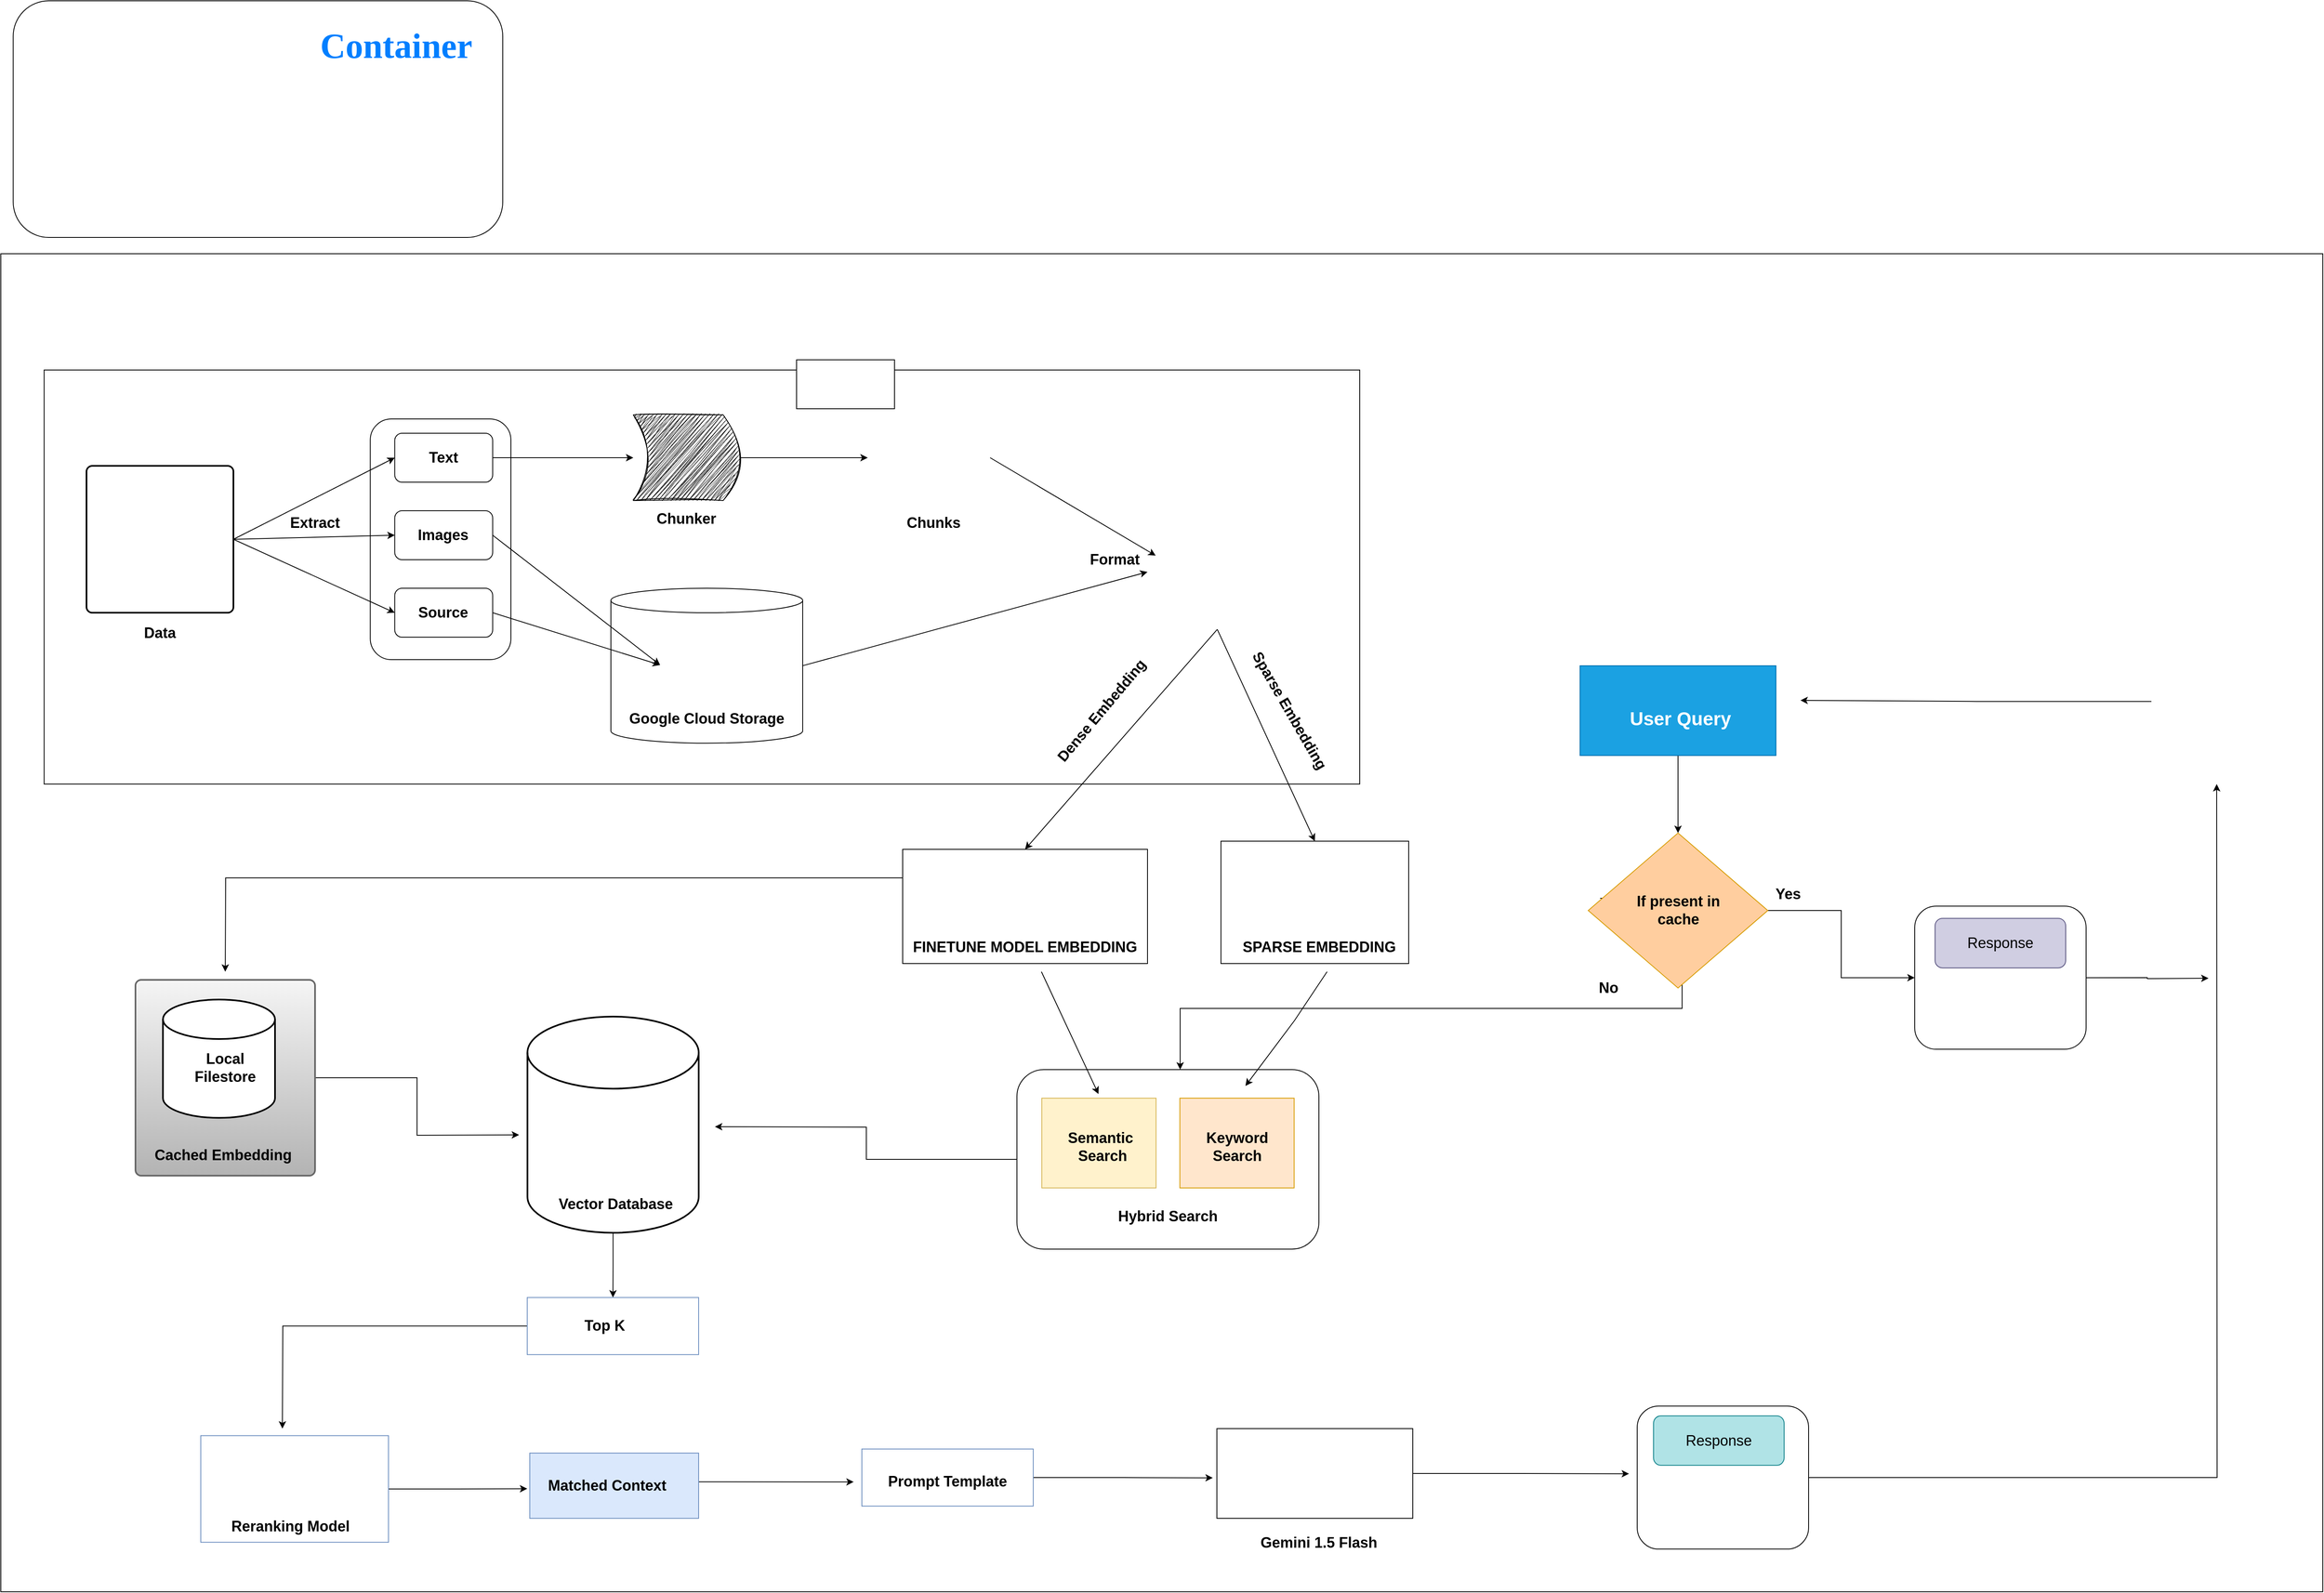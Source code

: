 <mxfile version="26.0.4" pages="2">
  <diagram name="Page-1" id="94m5tqG2OAG6B3d5wWkC">
    <mxGraphModel dx="5200" dy="3197" grid="1" gridSize="10" guides="1" tooltips="1" connect="1" arrows="1" fold="1" page="1" pageScale="1" pageWidth="850" pageHeight="1100" background="none" math="0" shadow="0">
      <root>
        <mxCell id="0" />
        <mxCell id="1" parent="0" />
        <mxCell id="Zmi85nmRGwZotqAH-QY_-86" style="edgeStyle=none;rounded=0;orthogonalLoop=1;jettySize=auto;html=1;exitX=1;exitY=0.5;exitDx=0;exitDy=0;entryX=0;entryY=0.5;entryDx=0;entryDy=0;" parent="1" source="Zmi85nmRGwZotqAH-QY_-9" target="Zmi85nmRGwZotqAH-QY_-79" edge="1">
          <mxGeometry relative="1" as="geometry" />
        </mxCell>
        <mxCell id="Zmi85nmRGwZotqAH-QY_-87" style="edgeStyle=none;rounded=0;orthogonalLoop=1;jettySize=auto;html=1;exitX=1;exitY=0.5;exitDx=0;exitDy=0;entryX=0;entryY=0.5;entryDx=0;entryDy=0;" parent="1" source="Zmi85nmRGwZotqAH-QY_-9" target="Zmi85nmRGwZotqAH-QY_-80" edge="1">
          <mxGeometry relative="1" as="geometry" />
        </mxCell>
        <mxCell id="Zmi85nmRGwZotqAH-QY_-88" style="edgeStyle=none;rounded=0;orthogonalLoop=1;jettySize=auto;html=1;exitX=1;exitY=0.5;exitDx=0;exitDy=0;entryX=0;entryY=0.5;entryDx=0;entryDy=0;" parent="1" source="Zmi85nmRGwZotqAH-QY_-9" target="Zmi85nmRGwZotqAH-QY_-81" edge="1">
          <mxGeometry relative="1" as="geometry" />
        </mxCell>
        <UserObject label="" id="Zmi85nmRGwZotqAH-QY_-9">
          <mxCell style="rounded=1;whiteSpace=wrap;html=1;absoluteArcSize=1;arcSize=14;strokeWidth=2;fillColor=none;" parent="1" vertex="1">
            <mxGeometry x="-810" y="-370" width="180" height="180" as="geometry" />
          </mxCell>
        </UserObject>
        <mxCell id="Zmi85nmRGwZotqAH-QY_-11" value="" style="shape=image;verticalLabelPosition=bottom;labelBackgroundColor=default;verticalAlign=top;aspect=fixed;imageAspect=0;image=https://i.gzn.jp/img/2021/01/23/pdf-history/00.png;direction=east;clipPath=inset(0.3% 29% 4.44% 27.33%);" parent="1" vertex="1">
          <mxGeometry x="-799.73" y="-360" width="65.093" height="80" as="geometry" />
        </mxCell>
        <mxCell id="Zmi85nmRGwZotqAH-QY_-12" value="" style="shape=image;verticalLabelPosition=bottom;labelBackgroundColor=default;verticalAlign=top;aspect=fixed;imageAspect=0;image=https://www.netconfig.co.za/wp-content/uploads/2022/09/Microsoft-Word-Logo-1024x576.png;clipPath=inset(0% 19.67% 2.07% 18.33%);" parent="1" vertex="1">
          <mxGeometry x="-716.35" y="-350" width="78.67" height="70" as="geometry" />
        </mxCell>
        <mxCell id="Zmi85nmRGwZotqAH-QY_-13" value="" style="shape=image;verticalLabelPosition=bottom;labelBackgroundColor=default;verticalAlign=top;aspect=fixed;imageAspect=0;image=https://www.xelplus.com/wp-content/uploads/2022/10/Excel_Logo-450x418.png;" parent="1" vertex="1">
          <mxGeometry x="-770.01" y="-270" width="75.36" height="70" as="geometry" />
        </mxCell>
        <mxCell id="Zmi85nmRGwZotqAH-QY_-16" value="" style="shape=image;verticalLabelPosition=bottom;labelBackgroundColor=default;verticalAlign=top;aspect=fixed;imageAspect=0;image=https://ai-infrastructure.org/wp-content/uploads/2023/08/LlamaIndex-Logo.png;clipPath=inset(16.98% 12.33% 21.7% 10.33%);" parent="1" vertex="1">
          <mxGeometry x="-862.76" y="-600" width="285.53" height="80" as="geometry" />
        </mxCell>
        <mxCell id="Zmi85nmRGwZotqAH-QY_-19" value="&lt;b&gt;Data&lt;/b&gt;" style="text;html=1;align=center;verticalAlign=middle;whiteSpace=wrap;rounded=0;fontSize=18;" parent="1" vertex="1">
          <mxGeometry x="-750" y="-180" width="60" height="30" as="geometry" />
        </mxCell>
        <mxCell id="IZF_p4zA4sog5AcE_VsN-64" style="edgeStyle=orthogonalEdgeStyle;rounded=0;orthogonalLoop=1;jettySize=auto;html=1;exitX=1;exitY=0.5;exitDx=0;exitDy=0;" edge="1" parent="1" source="Zmi85nmRGwZotqAH-QY_-20">
          <mxGeometry relative="1" as="geometry">
            <mxPoint x="-280" y="450" as="targetPoint" />
          </mxGeometry>
        </mxCell>
        <mxCell id="Zmi85nmRGwZotqAH-QY_-20" value="" style="rounded=1;whiteSpace=wrap;html=1;absoluteArcSize=1;arcSize=14;strokeWidth=2;fillColor=#f5f5f5;strokeColor=#666666;gradientColor=#b3b3b3;" parent="1" vertex="1">
          <mxGeometry x="-750" y="260" width="220" height="240" as="geometry" />
        </mxCell>
        <mxCell id="Zmi85nmRGwZotqAH-QY_-21" value="" style="strokeWidth=2;html=1;shape=mxgraph.flowchart.database;whiteSpace=wrap;" parent="1" vertex="1">
          <mxGeometry x="-716.35" y="284.16" width="137.32" height="145" as="geometry" />
        </mxCell>
        <mxCell id="Zmi85nmRGwZotqAH-QY_-22" value="&lt;b&gt;Local&lt;/b&gt;&lt;div&gt;&lt;b&gt;Filestore&lt;/b&gt;&lt;/div&gt;" style="text;html=1;align=center;verticalAlign=middle;whiteSpace=wrap;rounded=0;fontSize=18;" parent="1" vertex="1">
          <mxGeometry x="-670" y="352.5" width="60" height="30" as="geometry" />
        </mxCell>
        <mxCell id="Zmi85nmRGwZotqAH-QY_-24" value="&lt;b&gt;Cached Embedding&lt;/b&gt;" style="text;html=1;align=center;verticalAlign=middle;whiteSpace=wrap;rounded=0;fontSize=18;" parent="1" vertex="1">
          <mxGeometry x="-734.64" y="460" width="184.65" height="30" as="geometry" />
        </mxCell>
        <mxCell id="IZF_p4zA4sog5AcE_VsN-65" style="edgeStyle=orthogonalEdgeStyle;rounded=0;orthogonalLoop=1;jettySize=auto;html=1;exitX=0.5;exitY=1;exitDx=0;exitDy=0;exitPerimeter=0;" edge="1" parent="1" source="Zmi85nmRGwZotqAH-QY_-26" target="IZF_p4zA4sog5AcE_VsN-12">
          <mxGeometry relative="1" as="geometry" />
        </mxCell>
        <mxCell id="Zmi85nmRGwZotqAH-QY_-26" value="" style="strokeWidth=2;html=1;shape=mxgraph.flowchart.database;whiteSpace=wrap;" parent="1" vertex="1">
          <mxGeometry x="-269.74" y="305" width="209.82" height="265" as="geometry" />
        </mxCell>
        <mxCell id="Zmi85nmRGwZotqAH-QY_-28" value="" style="shape=image;verticalLabelPosition=bottom;labelBackgroundColor=default;verticalAlign=top;aspect=fixed;imageAspect=0;image=https://assets-global.website-files.com/5e46e7043e3aadf6a3f88577/657b6e5c2b6e31ce476da28e_qdrant.png;" parent="1" vertex="1">
          <mxGeometry x="-246.62" y="425" width="163.24" height="55" as="geometry" />
        </mxCell>
        <mxCell id="IZF_p4zA4sog5AcE_VsN-71" style="edgeStyle=orthogonalEdgeStyle;rounded=0;orthogonalLoop=1;jettySize=auto;html=1;exitX=1;exitY=0.5;exitDx=0;exitDy=0;" edge="1" parent="1" source="Zmi85nmRGwZotqAH-QY_-29">
          <mxGeometry relative="1" as="geometry">
            <mxPoint x="130" y="875.333" as="targetPoint" />
            <Array as="points">
              <mxPoint x="-60" y="875" />
            </Array>
          </mxGeometry>
        </mxCell>
        <mxCell id="Zmi85nmRGwZotqAH-QY_-29" value="" style="rounded=0;whiteSpace=wrap;html=1;fillColor=#dae8fc;strokeColor=#6c8ebf;" parent="1" vertex="1">
          <mxGeometry x="-266.9" y="840" width="206.9" height="80" as="geometry" />
        </mxCell>
        <mxCell id="Zmi85nmRGwZotqAH-QY_-31" value="&lt;b&gt;Matched Context&lt;/b&gt;" style="text;html=1;align=center;verticalAlign=middle;whiteSpace=wrap;rounded=0;fontSize=18;" parent="1" vertex="1">
          <mxGeometry x="-266.9" y="860" width="189.65" height="40" as="geometry" />
        </mxCell>
        <mxCell id="IZF_p4zA4sog5AcE_VsN-69" style="edgeStyle=orthogonalEdgeStyle;rounded=0;orthogonalLoop=1;jettySize=auto;html=1;exitX=1;exitY=0.5;exitDx=0;exitDy=0;" edge="1" parent="1" source="Zmi85nmRGwZotqAH-QY_-33">
          <mxGeometry relative="1" as="geometry">
            <mxPoint x="1080" y="865.333" as="targetPoint" />
          </mxGeometry>
        </mxCell>
        <mxCell id="Zmi85nmRGwZotqAH-QY_-33" value="" style="rounded=0;whiteSpace=wrap;html=1;fillColor=default;" parent="1" vertex="1">
          <mxGeometry x="575" y="810" width="240" height="110" as="geometry" />
        </mxCell>
        <mxCell id="Zmi85nmRGwZotqAH-QY_-40" value="" style="shape=image;verticalLabelPosition=bottom;labelBackgroundColor=default;verticalAlign=top;aspect=fixed;imageAspect=0;image=https://i.gadgets360cdn.com/large/gemini_ai_1708963468866.jpg;clipPath=inset(32% 27% 35.5% 27.33%);" parent="1" vertex="1">
          <mxGeometry x="601.58" y="820.67" width="186.85" height="88.65" as="geometry" />
        </mxCell>
        <mxCell id="Zmi85nmRGwZotqAH-QY_-41" value="&lt;b&gt;Gemini 1.5 Flash&lt;/b&gt;" style="text;html=1;align=center;verticalAlign=middle;whiteSpace=wrap;rounded=0;fontSize=18;" parent="1" vertex="1">
          <mxGeometry x="605.17" y="930" width="189.65" height="40" as="geometry" />
        </mxCell>
        <mxCell id="Zmi85nmRGwZotqAH-QY_-45" value="" style="rounded=0;whiteSpace=wrap;html=1;fillColor=#ffe6cc;strokeColor=#d79b00;" parent="1" vertex="1">
          <mxGeometry x="529.65" y="405" width="140" height="110" as="geometry" />
        </mxCell>
        <mxCell id="Zmi85nmRGwZotqAH-QY_-46" value="" style="rounded=0;whiteSpace=wrap;html=1;fillColor=#fff2cc;strokeColor=#d6b656;" parent="1" vertex="1">
          <mxGeometry x="360.48" y="405" width="140" height="110" as="geometry" />
        </mxCell>
        <mxCell id="Zmi85nmRGwZotqAH-QY_-48" value="&lt;b&gt;Keyword&lt;/b&gt;&lt;div&gt;&lt;b&gt;Search&lt;/b&gt;&lt;/div&gt;" style="text;html=1;align=center;verticalAlign=middle;whiteSpace=wrap;rounded=0;fontSize=18;" parent="1" vertex="1">
          <mxGeometry x="570" y="450" width="60" height="30" as="geometry" />
        </mxCell>
        <mxCell id="Zmi85nmRGwZotqAH-QY_-50" value="&lt;b&gt;Semantic&amp;nbsp;&lt;/b&gt;&lt;div&gt;&lt;b&gt;Search&lt;/b&gt;&lt;/div&gt;" style="text;html=1;align=center;verticalAlign=middle;whiteSpace=wrap;rounded=0;fontSize=18;" parent="1" vertex="1">
          <mxGeometry x="404.83" y="450" width="60" height="30" as="geometry" />
        </mxCell>
        <mxCell id="IZF_p4zA4sog5AcE_VsN-63" style="edgeStyle=orthogonalEdgeStyle;rounded=0;orthogonalLoop=1;jettySize=auto;html=1;exitX=0;exitY=0.5;exitDx=0;exitDy=0;" edge="1" parent="1" source="Zmi85nmRGwZotqAH-QY_-57">
          <mxGeometry relative="1" as="geometry">
            <mxPoint x="-40" y="440" as="targetPoint" />
          </mxGeometry>
        </mxCell>
        <mxCell id="Zmi85nmRGwZotqAH-QY_-57" value="" style="rounded=1;whiteSpace=wrap;html=1;fillColor=none;" parent="1" vertex="1">
          <mxGeometry x="330" y="370" width="370" height="220" as="geometry" />
        </mxCell>
        <mxCell id="IZF_p4zA4sog5AcE_VsN-8" style="edgeStyle=orthogonalEdgeStyle;rounded=0;orthogonalLoop=1;jettySize=auto;html=1;exitX=0;exitY=0.5;exitDx=0;exitDy=0;" edge="1" parent="1" source="Zmi85nmRGwZotqAH-QY_-58">
          <mxGeometry relative="1" as="geometry">
            <mxPoint x="1290" y="-82.571" as="targetPoint" />
          </mxGeometry>
        </mxCell>
        <mxCell id="Zmi85nmRGwZotqAH-QY_-58" value="" style="shape=image;verticalLabelPosition=bottom;labelBackgroundColor=default;verticalAlign=top;aspect=fixed;imageAspect=0;image=https://www.pngplay.com/wp-content/uploads/12/User-Avatar-Profile-Transparent-Free-PNG-Clip-Art.png;" parent="1" vertex="1">
          <mxGeometry x="1720" y="-175.0" width="170.25" height="187.43" as="geometry" />
        </mxCell>
        <mxCell id="N9sgHpaw6t0t824IjWOM-31" style="edgeStyle=orthogonalEdgeStyle;rounded=0;orthogonalLoop=1;jettySize=auto;html=1;exitX=0.5;exitY=1;exitDx=0;exitDy=0;entryX=0.5;entryY=0;entryDx=0;entryDy=0;" parent="1" source="Zmi85nmRGwZotqAH-QY_-59" target="Zmi85nmRGwZotqAH-QY_-61" edge="1">
          <mxGeometry relative="1" as="geometry" />
        </mxCell>
        <mxCell id="Zmi85nmRGwZotqAH-QY_-59" value="" style="rounded=0;whiteSpace=wrap;html=1;fillColor=#1ba1e2;fontColor=#ffffff;strokeColor=#006EAF;" parent="1" vertex="1">
          <mxGeometry x="1020" y="-125" width="240" height="110" as="geometry" />
        </mxCell>
        <mxCell id="Zmi85nmRGwZotqAH-QY_-60" value="&lt;b&gt;User Query&lt;/b&gt;" style="text;html=1;align=center;verticalAlign=middle;whiteSpace=wrap;rounded=0;fontSize=23;fontColor=#FFFFFF;" parent="1" vertex="1">
          <mxGeometry x="1077.64" y="-75.0" width="129.82" height="30" as="geometry" />
        </mxCell>
        <mxCell id="N9sgHpaw6t0t824IjWOM-26" style="edgeStyle=orthogonalEdgeStyle;rounded=0;orthogonalLoop=1;jettySize=auto;html=1;exitX=0;exitY=0.5;exitDx=0;exitDy=0;" parent="1" target="Zmi85nmRGwZotqAH-QY_-57" edge="1">
          <mxGeometry relative="1" as="geometry">
            <mxPoint x="1044.65" y="160" as="sourcePoint" />
            <mxPoint x="529.65" y="355" as="targetPoint" />
            <Array as="points">
              <mxPoint x="1145" y="160" />
              <mxPoint x="1145" y="295" />
              <mxPoint x="530" y="295" />
            </Array>
          </mxGeometry>
        </mxCell>
        <mxCell id="IZF_p4zA4sog5AcE_VsN-49" style="edgeStyle=orthogonalEdgeStyle;rounded=0;orthogonalLoop=1;jettySize=auto;html=1;exitX=1;exitY=0.5;exitDx=0;exitDy=0;" edge="1" parent="1" source="Zmi85nmRGwZotqAH-QY_-61" target="IZF_p4zA4sog5AcE_VsN-44">
          <mxGeometry relative="1" as="geometry" />
        </mxCell>
        <mxCell id="Zmi85nmRGwZotqAH-QY_-61" value="" style="rhombus;whiteSpace=wrap;html=1;fillColor=#FFCE9F;strokeColor=#d79b00;" parent="1" vertex="1">
          <mxGeometry x="1030" y="80" width="220" height="190" as="geometry" />
        </mxCell>
        <mxCell id="Zmi85nmRGwZotqAH-QY_-62" value="&lt;b&gt;If present in&lt;/b&gt;&lt;div&gt;&lt;b&gt;cache&lt;/b&gt;&lt;/div&gt;" style="text;html=1;align=center;verticalAlign=middle;whiteSpace=wrap;rounded=0;fontSize=18;" parent="1" vertex="1">
          <mxGeometry x="1077.64" y="160.0" width="124.73" height="30" as="geometry" />
        </mxCell>
        <mxCell id="Zmi85nmRGwZotqAH-QY_-69" value="&lt;b&gt;Text&lt;/b&gt;" style="text;html=1;align=center;verticalAlign=middle;whiteSpace=wrap;rounded=0;fontSize=18;" parent="1" vertex="1">
          <mxGeometry x="-424.83" y="-395" width="105" height="30" as="geometry" />
        </mxCell>
        <mxCell id="Zmi85nmRGwZotqAH-QY_-70" value="&lt;b&gt;Images&lt;/b&gt;" style="text;html=1;align=center;verticalAlign=middle;whiteSpace=wrap;rounded=0;fontSize=18;" parent="1" vertex="1">
          <mxGeometry x="-428.5" y="-300" width="112.33" height="30" as="geometry" />
        </mxCell>
        <mxCell id="Zmi85nmRGwZotqAH-QY_-78" value="" style="rounded=1;whiteSpace=wrap;html=1;fillColor=none;" parent="1" vertex="1">
          <mxGeometry x="-462.33" y="-427.5" width="172.33" height="295" as="geometry" />
        </mxCell>
        <mxCell id="Zmi85nmRGwZotqAH-QY_-101" style="edgeStyle=none;rounded=0;orthogonalLoop=1;jettySize=auto;html=1;exitX=1;exitY=0.5;exitDx=0;exitDy=0;entryX=1;entryY=0.5;entryDx=0;entryDy=0;" parent="1" source="Zmi85nmRGwZotqAH-QY_-79" target="Zmi85nmRGwZotqAH-QY_-99" edge="1">
          <mxGeometry relative="1" as="geometry" />
        </mxCell>
        <mxCell id="Zmi85nmRGwZotqAH-QY_-79" value="" style="rounded=1;whiteSpace=wrap;html=1;fillColor=none;" parent="1" vertex="1">
          <mxGeometry x="-432.33" y="-410" width="120" height="60" as="geometry" />
        </mxCell>
        <mxCell id="Zmi85nmRGwZotqAH-QY_-96" style="edgeStyle=none;rounded=0;orthogonalLoop=1;jettySize=auto;html=1;exitX=1;exitY=0.5;exitDx=0;exitDy=0;entryX=0;entryY=0.5;entryDx=0;entryDy=0;" parent="1" source="Zmi85nmRGwZotqAH-QY_-80" target="Zmi85nmRGwZotqAH-QY_-91" edge="1">
          <mxGeometry relative="1" as="geometry">
            <mxPoint x="-100" y="-126" as="targetPoint" />
          </mxGeometry>
        </mxCell>
        <mxCell id="Zmi85nmRGwZotqAH-QY_-80" value="" style="rounded=1;whiteSpace=wrap;html=1;fillColor=none;" parent="1" vertex="1">
          <mxGeometry x="-432.33" y="-315" width="120" height="60" as="geometry" />
        </mxCell>
        <mxCell id="Zmi85nmRGwZotqAH-QY_-98" style="edgeStyle=none;rounded=0;orthogonalLoop=1;jettySize=auto;html=1;exitX=1;exitY=0.5;exitDx=0;exitDy=0;entryX=0;entryY=0.5;entryDx=0;entryDy=0;" parent="1" source="Zmi85nmRGwZotqAH-QY_-81" target="Zmi85nmRGwZotqAH-QY_-91" edge="1">
          <mxGeometry relative="1" as="geometry">
            <mxPoint x="-130" y="-126" as="targetPoint" />
          </mxGeometry>
        </mxCell>
        <mxCell id="Zmi85nmRGwZotqAH-QY_-81" value="" style="rounded=1;whiteSpace=wrap;html=1;fillColor=none;" parent="1" vertex="1">
          <mxGeometry x="-432.33" y="-220" width="120" height="60" as="geometry" />
        </mxCell>
        <mxCell id="Zmi85nmRGwZotqAH-QY_-82" value="&lt;b&gt;Source&lt;/b&gt;" style="text;html=1;align=center;verticalAlign=middle;whiteSpace=wrap;rounded=0;fontSize=18;" parent="1" vertex="1">
          <mxGeometry x="-428.5" y="-205" width="112.33" height="30" as="geometry" />
        </mxCell>
        <mxCell id="Zmi85nmRGwZotqAH-QY_-89" value="&lt;b&gt;Extract&lt;/b&gt;" style="text;html=1;align=center;verticalAlign=middle;whiteSpace=wrap;rounded=0;fontSize=18;" parent="1" vertex="1">
          <mxGeometry x="-560" y="-315" width="60" height="30" as="geometry" />
        </mxCell>
        <mxCell id="Zmi85nmRGwZotqAH-QY_-106" style="edgeStyle=none;rounded=0;orthogonalLoop=1;jettySize=auto;html=1;exitX=1;exitY=0.5;exitDx=0;exitDy=0;exitPerimeter=0;" parent="1" source="Zmi85nmRGwZotqAH-QY_-90" edge="1">
          <mxGeometry relative="1" as="geometry">
            <mxPoint x="490" y="-240" as="targetPoint" />
          </mxGeometry>
        </mxCell>
        <mxCell id="Zmi85nmRGwZotqAH-QY_-90" value="" style="shape=cylinder3;whiteSpace=wrap;html=1;boundedLbl=1;backgroundOutline=1;size=15;fillColor=none;" parent="1" vertex="1">
          <mxGeometry x="-167.5" y="-220.0" width="235" height="189.85" as="geometry" />
        </mxCell>
        <mxCell id="Zmi85nmRGwZotqAH-QY_-91" value="" style="shape=image;verticalLabelPosition=bottom;labelBackgroundColor=default;verticalAlign=top;aspect=fixed;imageAspect=0;image=https://www.naikonpixels.com/wp-content/uploads/Cloud-Storage.png;clipPath=inset(14.06% 16.41% 13.28% 6.64%);" parent="1" vertex="1">
          <mxGeometry x="-107.23" y="-180" width="114.47" height="108.08" as="geometry" />
        </mxCell>
        <mxCell id="Zmi85nmRGwZotqAH-QY_-92" value="&lt;b&gt;Google Cloud Storage&lt;/b&gt;" style="text;html=1;align=center;verticalAlign=middle;whiteSpace=wrap;rounded=0;fontSize=18;" parent="1" vertex="1">
          <mxGeometry x="-155" y="-80.0" width="210" height="40" as="geometry" />
        </mxCell>
        <mxCell id="Zmi85nmRGwZotqAH-QY_-104" style="edgeStyle=none;rounded=0;orthogonalLoop=1;jettySize=auto;html=1;exitX=0;exitY=0.5;exitDx=0;exitDy=0;" parent="1" source="Zmi85nmRGwZotqAH-QY_-99" target="Zmi85nmRGwZotqAH-QY_-102" edge="1">
          <mxGeometry relative="1" as="geometry" />
        </mxCell>
        <mxCell id="Zmi85nmRGwZotqAH-QY_-99" value="" style="shape=dataStorage;whiteSpace=wrap;html=1;fixedSize=1;direction=west;sketch=1;curveFitting=1;jiggle=2;gradientColor=none;fillColor=#000000;fillStyle=zigzag;" parent="1" vertex="1">
          <mxGeometry x="-140" y="-432.5" width="130" height="105" as="geometry" />
        </mxCell>
        <mxCell id="Zmi85nmRGwZotqAH-QY_-105" style="edgeStyle=none;rounded=0;orthogonalLoop=1;jettySize=auto;html=1;exitX=1;exitY=0.5;exitDx=0;exitDy=0;" parent="1" source="Zmi85nmRGwZotqAH-QY_-102" edge="1">
          <mxGeometry relative="1" as="geometry">
            <mxPoint x="500" y="-260" as="targetPoint" />
          </mxGeometry>
        </mxCell>
        <mxCell id="Zmi85nmRGwZotqAH-QY_-102" value="" style="shape=image;verticalLabelPosition=bottom;labelBackgroundColor=default;verticalAlign=top;aspect=fixed;imageAspect=0;image=https://cdn3.iconfinder.com/data/icons/office-193/300/doc-s--office-desk-job-512.png;" parent="1" vertex="1">
          <mxGeometry x="147.2" y="-455" width="150" height="150" as="geometry" />
        </mxCell>
        <mxCell id="N9sgHpaw6t0t824IjWOM-17" style="edgeStyle=none;rounded=0;orthogonalLoop=1;jettySize=auto;html=1;exitX=0.5;exitY=1;exitDx=0;exitDy=0;entryX=0.5;entryY=0;entryDx=0;entryDy=0;" parent="1" source="Zmi85nmRGwZotqAH-QY_-103" target="N9sgHpaw6t0t824IjWOM-6" edge="1">
          <mxGeometry relative="1" as="geometry" />
        </mxCell>
        <mxCell id="N9sgHpaw6t0t824IjWOM-18" style="edgeStyle=none;rounded=0;orthogonalLoop=1;jettySize=auto;html=1;exitX=0.5;exitY=1;exitDx=0;exitDy=0;entryX=0.5;entryY=0;entryDx=0;entryDy=0;" parent="1" source="Zmi85nmRGwZotqAH-QY_-103" target="N9sgHpaw6t0t824IjWOM-7" edge="1">
          <mxGeometry relative="1" as="geometry" />
        </mxCell>
        <mxCell id="Zmi85nmRGwZotqAH-QY_-103" value="" style="shape=image;verticalLabelPosition=bottom;labelBackgroundColor=default;verticalAlign=top;aspect=fixed;imageAspect=0;image=https://cdn3.iconfinder.com/data/icons/type-file-working-office-online-set-the-surname-us/53/json-type-1024.png;" parent="1" vertex="1">
          <mxGeometry x="500.48" y="-319.58" width="150" height="150" as="geometry" />
        </mxCell>
        <mxCell id="Zmi85nmRGwZotqAH-QY_-107" style="edgeStyle=none;rounded=0;orthogonalLoop=1;jettySize=auto;html=1;exitX=1;exitY=0.5;exitDx=0;exitDy=0;" parent="1" source="Zmi85nmRGwZotqAH-QY_-102" target="Zmi85nmRGwZotqAH-QY_-102" edge="1">
          <mxGeometry relative="1" as="geometry" />
        </mxCell>
        <mxCell id="Zmi85nmRGwZotqAH-QY_-108" value="&lt;b&gt;Chunker&lt;/b&gt;" style="text;html=1;align=center;verticalAlign=middle;whiteSpace=wrap;rounded=0;fontSize=18;" parent="1" vertex="1">
          <mxGeometry x="-131.16" y="-319.58" width="112.33" height="30" as="geometry" />
        </mxCell>
        <mxCell id="Zmi85nmRGwZotqAH-QY_-109" value="&lt;b&gt;Chunks&lt;/b&gt;" style="text;html=1;align=center;verticalAlign=middle;whiteSpace=wrap;rounded=0;fontSize=18;" parent="1" vertex="1">
          <mxGeometry x="172.47" y="-315" width="112.33" height="30" as="geometry" />
        </mxCell>
        <mxCell id="Zmi85nmRGwZotqAH-QY_-113" value="&lt;b&gt;Format&lt;/b&gt;" style="text;html=1;align=center;verticalAlign=middle;whiteSpace=wrap;rounded=0;fontSize=18;" parent="1" vertex="1">
          <mxGeometry x="420" y="-270" width="60" height="30" as="geometry" />
        </mxCell>
        <mxCell id="Zmi85nmRGwZotqAH-QY_-114" value="" style="rounded=0;whiteSpace=wrap;html=1;fillColor=none;" parent="1" vertex="1">
          <mxGeometry x="-861.92" y="-487.5" width="1611.92" height="507.5" as="geometry" />
        </mxCell>
        <mxCell id="IZF_p4zA4sog5AcE_VsN-62" style="edgeStyle=orthogonalEdgeStyle;rounded=0;orthogonalLoop=1;jettySize=auto;html=1;exitX=0;exitY=0.25;exitDx=0;exitDy=0;" edge="1" parent="1" source="N9sgHpaw6t0t824IjWOM-6">
          <mxGeometry relative="1" as="geometry">
            <mxPoint x="-640" y="250" as="targetPoint" />
          </mxGeometry>
        </mxCell>
        <mxCell id="N9sgHpaw6t0t824IjWOM-6" value="" style="rounded=0;whiteSpace=wrap;html=1;fillColor=default;" parent="1" vertex="1">
          <mxGeometry x="190" y="100" width="300" height="140" as="geometry" />
        </mxCell>
        <mxCell id="N9sgHpaw6t0t824IjWOM-7" value="" style="rounded=0;whiteSpace=wrap;html=1;fillColor=default;" parent="1" vertex="1">
          <mxGeometry x="580" y="90" width="230" height="150" as="geometry" />
        </mxCell>
        <mxCell id="N9sgHpaw6t0t824IjWOM-11" value="" style="shape=image;verticalLabelPosition=bottom;labelBackgroundColor=default;verticalAlign=top;aspect=fixed;imageAspect=0;image=https://time-to-reinvent.com/wp-content/uploads/2022/02/rectangle_large_type_2_6b3d7a7cdfb3af98774ab76a8aa9ef03.png;clipPath=inset(18.15% 28% 36.62% 29.67%);" parent="1" vertex="1">
          <mxGeometry x="264" y="110" width="160.98" height="90" as="geometry" />
        </mxCell>
        <mxCell id="N9sgHpaw6t0t824IjWOM-14" value="&lt;b&gt;FINETUNE MODEL EMBEDDING&lt;/b&gt;" style="text;html=1;align=center;verticalAlign=middle;whiteSpace=wrap;rounded=0;fontSize=18;" parent="1" vertex="1">
          <mxGeometry x="200.18" y="205" width="279.82" height="30" as="geometry" />
        </mxCell>
        <mxCell id="N9sgHpaw6t0t824IjWOM-20" value="&lt;b&gt;SPARSE EMBEDDING&lt;/b&gt;" style="text;html=1;align=center;verticalAlign=middle;whiteSpace=wrap;rounded=0;fontSize=18;" parent="1" vertex="1">
          <mxGeometry x="557.58" y="200" width="284.83" height="40" as="geometry" />
        </mxCell>
        <mxCell id="N9sgHpaw6t0t824IjWOM-21" value="&lt;b&gt;Dense Embedding&lt;/b&gt;" style="text;html=1;align=center;verticalAlign=middle;whiteSpace=wrap;rounded=0;fontSize=18;rotation=-50;" parent="1" vertex="1">
          <mxGeometry x="339" y="-90" width="189.65" height="40" as="geometry" />
        </mxCell>
        <mxCell id="N9sgHpaw6t0t824IjWOM-22" value="&lt;b&gt;Sparse Embedding&lt;/b&gt;" style="text;html=1;align=center;verticalAlign=middle;whiteSpace=wrap;rounded=0;fontSize=18;rotation=60;" parent="1" vertex="1">
          <mxGeometry x="569" y="-90" width="189.65" height="40" as="geometry" />
        </mxCell>
        <mxCell id="N9sgHpaw6t0t824IjWOM-24" style="edgeStyle=none;rounded=0;orthogonalLoop=1;jettySize=auto;html=1;" parent="1" edge="1">
          <mxGeometry relative="1" as="geometry">
            <mxPoint x="710" y="250" as="sourcePoint" />
            <mxPoint x="610" y="390" as="targetPoint" />
            <Array as="points">
              <mxPoint x="670" y="310" />
            </Array>
          </mxGeometry>
        </mxCell>
        <mxCell id="N9sgHpaw6t0t824IjWOM-25" value="&lt;b&gt;Hybrid Search&lt;/b&gt;" style="text;html=1;align=center;verticalAlign=middle;whiteSpace=wrap;rounded=0;fontSize=18;" parent="1" vertex="1">
          <mxGeometry x="420.35" y="530" width="189.65" height="40" as="geometry" />
        </mxCell>
        <mxCell id="N9sgHpaw6t0t824IjWOM-40" value="&lt;b&gt;No&lt;/b&gt;" style="text;html=1;align=center;verticalAlign=middle;whiteSpace=wrap;rounded=0;fontSize=18;" parent="1" vertex="1">
          <mxGeometry x="960.0" y="250" width="189.65" height="40" as="geometry" />
        </mxCell>
        <mxCell id="N9sgHpaw6t0t824IjWOM-41" value="&lt;b&gt;Yes&lt;/b&gt;" style="text;html=1;align=center;verticalAlign=middle;whiteSpace=wrap;rounded=0;fontSize=18;" parent="1" vertex="1">
          <mxGeometry x="1180" y="135" width="189.65" height="40" as="geometry" />
        </mxCell>
        <mxCell id="IZF_p4zA4sog5AcE_VsN-3" style="edgeStyle=none;rounded=0;orthogonalLoop=1;jettySize=auto;html=1;entryX=0.27;entryY=0.136;entryDx=0;entryDy=0;entryPerimeter=0;" edge="1" parent="1" target="Zmi85nmRGwZotqAH-QY_-57">
          <mxGeometry relative="1" as="geometry">
            <mxPoint x="360" y="250" as="sourcePoint" />
          </mxGeometry>
        </mxCell>
        <mxCell id="IZF_p4zA4sog5AcE_VsN-10" value="&lt;b&gt;Top K&lt;/b&gt;" style="text;html=1;align=center;verticalAlign=middle;whiteSpace=wrap;rounded=0;fontSize=18;" vertex="1" parent="1">
          <mxGeometry x="-269.74" y="664.32" width="189.65" height="40" as="geometry" />
        </mxCell>
        <mxCell id="IZF_p4zA4sog5AcE_VsN-66" style="edgeStyle=orthogonalEdgeStyle;rounded=0;orthogonalLoop=1;jettySize=auto;html=1;" edge="1" parent="1" source="IZF_p4zA4sog5AcE_VsN-12">
          <mxGeometry relative="1" as="geometry">
            <mxPoint x="-570" y="810" as="targetPoint" />
          </mxGeometry>
        </mxCell>
        <mxCell id="IZF_p4zA4sog5AcE_VsN-12" value="" style="rounded=0;whiteSpace=wrap;html=1;fillColor=none;strokeColor=#6c8ebf;" vertex="1" parent="1">
          <mxGeometry x="-270.0" y="649.32" width="210" height="70" as="geometry" />
        </mxCell>
        <mxCell id="IZF_p4zA4sog5AcE_VsN-70" style="edgeStyle=orthogonalEdgeStyle;rounded=0;orthogonalLoop=1;jettySize=auto;html=1;exitX=1;exitY=0.5;exitDx=0;exitDy=0;" edge="1" parent="1" source="IZF_p4zA4sog5AcE_VsN-15">
          <mxGeometry relative="1" as="geometry">
            <mxPoint x="-270" y="883.667" as="targetPoint" />
          </mxGeometry>
        </mxCell>
        <mxCell id="IZF_p4zA4sog5AcE_VsN-15" value="" style="rounded=0;whiteSpace=wrap;html=1;fillColor=none;strokeColor=#6c8ebf;" vertex="1" parent="1">
          <mxGeometry x="-670" y="818.65" width="230" height="130.67" as="geometry" />
        </mxCell>
        <mxCell id="IZF_p4zA4sog5AcE_VsN-16" value="" style="shape=image;verticalLabelPosition=bottom;labelBackgroundColor=default;verticalAlign=top;aspect=fixed;imageAspect=0;image=https://sbert.net/_static/logo.png;" vertex="1" parent="1">
          <mxGeometry x="-637.68" y="830" width="160" height="80" as="geometry" />
        </mxCell>
        <mxCell id="IZF_p4zA4sog5AcE_VsN-17" value="&lt;b&gt;Reranking Model&lt;/b&gt;" style="text;html=1;align=center;verticalAlign=middle;whiteSpace=wrap;rounded=0;fontSize=18;" vertex="1" parent="1">
          <mxGeometry x="-654.82" y="910" width="189.65" height="40" as="geometry" />
        </mxCell>
        <mxCell id="IZF_p4zA4sog5AcE_VsN-68" style="edgeStyle=orthogonalEdgeStyle;rounded=0;orthogonalLoop=1;jettySize=auto;html=1;exitX=1;exitY=0.5;exitDx=0;exitDy=0;" edge="1" parent="1" source="IZF_p4zA4sog5AcE_VsN-20">
          <mxGeometry relative="1" as="geometry">
            <mxPoint x="570" y="870.333" as="targetPoint" />
          </mxGeometry>
        </mxCell>
        <mxCell id="IZF_p4zA4sog5AcE_VsN-20" value="" style="rounded=0;whiteSpace=wrap;html=1;fillColor=none;strokeColor=#6c8ebf;" vertex="1" parent="1">
          <mxGeometry x="140.0" y="835" width="210" height="70" as="geometry" />
        </mxCell>
        <mxCell id="IZF_p4zA4sog5AcE_VsN-21" value="&lt;b&gt;Prompt Template&lt;/b&gt;" style="text;html=1;align=center;verticalAlign=middle;whiteSpace=wrap;rounded=0;fontSize=18;" vertex="1" parent="1">
          <mxGeometry x="150.18" y="855" width="189.65" height="40" as="geometry" />
        </mxCell>
        <mxCell id="IZF_p4zA4sog5AcE_VsN-33" value="&lt;b&gt;Vector Database&lt;/b&gt;" style="text;html=1;align=center;verticalAlign=middle;whiteSpace=wrap;rounded=0;fontSize=18;" vertex="1" parent="1">
          <mxGeometry x="-254.22" y="520" width="184.65" height="30" as="geometry" />
        </mxCell>
        <mxCell id="IZF_p4zA4sog5AcE_VsN-51" style="edgeStyle=orthogonalEdgeStyle;rounded=0;orthogonalLoop=1;jettySize=auto;html=1;exitX=1;exitY=0.5;exitDx=0;exitDy=0;" edge="1" parent="1" source="IZF_p4zA4sog5AcE_VsN-36">
          <mxGeometry relative="1" as="geometry">
            <mxPoint x="1800" y="20" as="targetPoint" />
          </mxGeometry>
        </mxCell>
        <mxCell id="IZF_p4zA4sog5AcE_VsN-36" value="" style="rounded=1;whiteSpace=wrap;html=1;fillColor=none;" vertex="1" parent="1">
          <mxGeometry x="1090" y="782.33" width="210" height="175.34" as="geometry" />
        </mxCell>
        <mxCell id="IZF_p4zA4sog5AcE_VsN-37" value="&lt;font style=&quot;font-size: 18px;&quot;&gt;Response&lt;/font&gt;" style="rounded=1;whiteSpace=wrap;html=1;fillColor=#b0e3e6;strokeColor=#0e8088;" vertex="1" parent="1">
          <mxGeometry x="1110" y="794.33" width="160" height="60.67" as="geometry" />
        </mxCell>
        <mxCell id="IZF_p4zA4sog5AcE_VsN-42" value="" style="shape=image;verticalLabelPosition=bottom;labelBackgroundColor=default;verticalAlign=top;aspect=fixed;imageAspect=0;image=https://i.ytimg.com/vi/5ZicBNzzK58/maxresdefault.jpg;" vertex="1" parent="1">
          <mxGeometry x="1115" y="865.62" width="150" height="84.38" as="geometry" />
        </mxCell>
        <mxCell id="IZF_p4zA4sog5AcE_VsN-52" style="edgeStyle=orthogonalEdgeStyle;rounded=0;orthogonalLoop=1;jettySize=auto;html=1;exitX=1;exitY=0.5;exitDx=0;exitDy=0;" edge="1" parent="1" source="IZF_p4zA4sog5AcE_VsN-44">
          <mxGeometry relative="1" as="geometry">
            <mxPoint x="1790" y="258" as="targetPoint" />
          </mxGeometry>
        </mxCell>
        <mxCell id="IZF_p4zA4sog5AcE_VsN-44" value="" style="rounded=1;whiteSpace=wrap;html=1;fillColor=none;" vertex="1" parent="1">
          <mxGeometry x="1430" y="169.66" width="210" height="175.34" as="geometry" />
        </mxCell>
        <mxCell id="IZF_p4zA4sog5AcE_VsN-45" value="&lt;font style=&quot;font-size: 18px;&quot;&gt;Response&lt;/font&gt;" style="rounded=1;whiteSpace=wrap;html=1;fillColor=#d0cee2;strokeColor=#56517e;" vertex="1" parent="1">
          <mxGeometry x="1455" y="184.66" width="160" height="60.67" as="geometry" />
        </mxCell>
        <mxCell id="IZF_p4zA4sog5AcE_VsN-46" value="" style="shape=image;verticalLabelPosition=bottom;labelBackgroundColor=default;verticalAlign=top;aspect=fixed;imageAspect=0;image=https://i.ytimg.com/vi/5ZicBNzzK58/maxresdefault.jpg;" vertex="1" parent="1">
          <mxGeometry x="1465" y="250.0" width="150" height="84.38" as="geometry" />
        </mxCell>
        <mxCell id="IZF_p4zA4sog5AcE_VsN-53" value="" style="shape=image;verticalLabelPosition=bottom;labelBackgroundColor=default;verticalAlign=top;aspect=fixed;imageAspect=0;image=https://doc.embedfire.com/linux/rk356x/build_and_deploy/zh/latest/_images/docker-logo.png;" vertex="1" parent="1">
          <mxGeometry x="-211.54" y="312.5" width="93.43" height="70" as="geometry" />
        </mxCell>
        <mxCell id="IZF_p4zA4sog5AcE_VsN-54" value="" style="shape=image;verticalLabelPosition=bottom;labelBackgroundColor=default;verticalAlign=top;aspect=fixed;imageAspect=0;image=https://time-to-reinvent.com/wp-content/uploads/2022/02/rectangle_large_type_2_6b3d7a7cdfb3af98774ab76a8aa9ef03.png;clipPath=inset(18.15% 28% 36.62% 29.67%);" vertex="1" parent="1">
          <mxGeometry x="619.51" y="105" width="160.98" height="90" as="geometry" />
        </mxCell>
        <mxCell id="IZF_p4zA4sog5AcE_VsN-73" value="" style="rounded=0;whiteSpace=wrap;html=1;fillColor=none;" vertex="1" parent="1">
          <mxGeometry x="-915" y="-630" width="2845" height="1640" as="geometry" />
        </mxCell>
        <mxCell id="IZF_p4zA4sog5AcE_VsN-74" value="" style="shape=image;verticalLabelPosition=bottom;labelBackgroundColor=default;verticalAlign=top;aspect=fixed;imageAspect=0;image=https://logos-world.net/wp-content/uploads/2021/02/Docker-Emblem.png;clipPath=inset(0% 18.67% 0.3% 16.33%);" vertex="1" parent="1">
          <mxGeometry x="-850" y="-940" width="300.89" height="260" as="geometry" />
        </mxCell>
        <mxCell id="5m9b3H07yhOJG4ZTONet-2" value="" style="whiteSpace=wrap;html=1;" vertex="1" parent="1">
          <mxGeometry x="60" y="-500" width="120" height="60" as="geometry" />
        </mxCell>
        <mxCell id="5m9b3H07yhOJG4ZTONet-3" value="" style="rounded=1;whiteSpace=wrap;html=1;fillColor=none;" vertex="1" parent="1">
          <mxGeometry x="-899.83" y="-940" width="599.83" height="290" as="geometry" />
        </mxCell>
        <mxCell id="5m9b3H07yhOJG4ZTONet-4" value="&lt;font face=&quot;Lucida Console&quot; style=&quot;color: rgb(0, 127, 255); font-size: 43px;&quot;&gt;&lt;b style=&quot;&quot;&gt;Container&lt;/b&gt;&lt;/font&gt;" style="text;html=1;align=center;verticalAlign=middle;whiteSpace=wrap;rounded=0;" vertex="1" parent="1">
          <mxGeometry x="-477.68" y="-910" width="95" height="50" as="geometry" />
        </mxCell>
      </root>
    </mxGraphModel>
  </diagram>
  <diagram id="npkJyapwDk9xJIzieznJ" name="Page-2">
    <mxGraphModel grid="1" page="1" gridSize="10" guides="1" tooltips="1" connect="1" arrows="1" fold="1" pageScale="1" pageWidth="850" pageHeight="1100" math="0" shadow="0">
      <root>
        <mxCell id="0" />
        <mxCell id="1" parent="0" />
      </root>
    </mxGraphModel>
  </diagram>
</mxfile>
